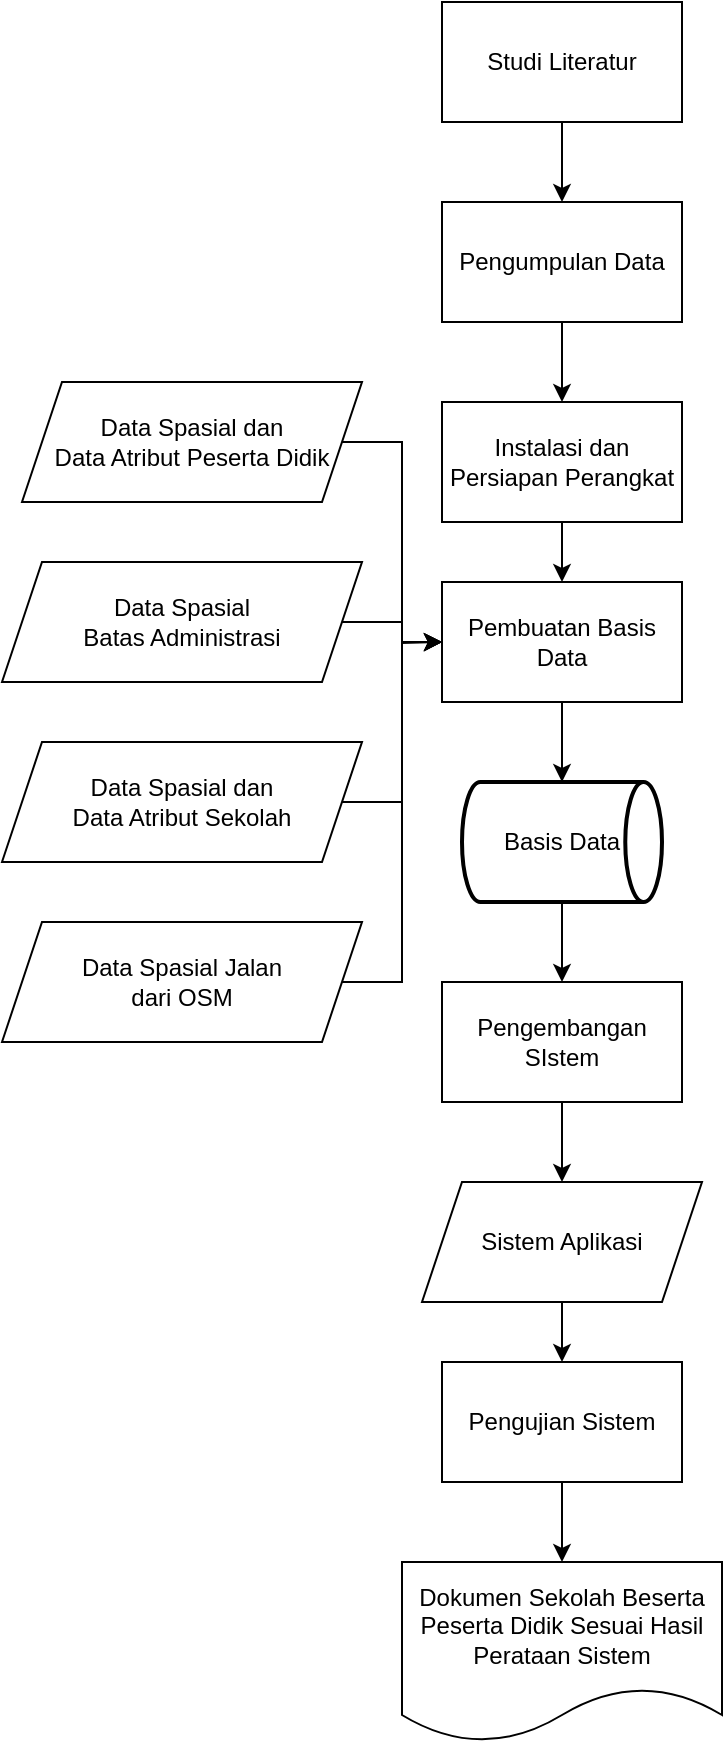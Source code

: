 <mxfile version="24.4.3" type="github">
  <diagram id="C5RBs43oDa-KdzZeNtuy" name="Page-1">
    <mxGraphModel dx="2048" dy="620" grid="1" gridSize="10" guides="1" tooltips="1" connect="1" arrows="1" fold="1" page="1" pageScale="1" pageWidth="827" pageHeight="1169" math="0" shadow="0">
      <root>
        <mxCell id="WIyWlLk6GJQsqaUBKTNV-0" />
        <mxCell id="WIyWlLk6GJQsqaUBKTNV-1" parent="WIyWlLk6GJQsqaUBKTNV-0" />
        <mxCell id="GItkdUXxHumOKDOfEslE-7" style="edgeStyle=orthogonalEdgeStyle;rounded=0;orthogonalLoop=1;jettySize=auto;html=1;entryX=0.5;entryY=0;entryDx=0;entryDy=0;" edge="1" parent="WIyWlLk6GJQsqaUBKTNV-1" source="GItkdUXxHumOKDOfEslE-0" target="GItkdUXxHumOKDOfEslE-1">
          <mxGeometry relative="1" as="geometry" />
        </mxCell>
        <mxCell id="GItkdUXxHumOKDOfEslE-0" value="Studi Literatur" style="rounded=0;whiteSpace=wrap;html=1;" vertex="1" parent="WIyWlLk6GJQsqaUBKTNV-1">
          <mxGeometry x="190" y="110" width="120" height="60" as="geometry" />
        </mxCell>
        <mxCell id="GItkdUXxHumOKDOfEslE-8" style="edgeStyle=orthogonalEdgeStyle;rounded=0;orthogonalLoop=1;jettySize=auto;html=1;entryX=0.5;entryY=0;entryDx=0;entryDy=0;" edge="1" parent="WIyWlLk6GJQsqaUBKTNV-1" source="GItkdUXxHumOKDOfEslE-1" target="GItkdUXxHumOKDOfEslE-6">
          <mxGeometry relative="1" as="geometry" />
        </mxCell>
        <mxCell id="GItkdUXxHumOKDOfEslE-1" value="Pengumpulan Data" style="rounded=0;whiteSpace=wrap;html=1;" vertex="1" parent="WIyWlLk6GJQsqaUBKTNV-1">
          <mxGeometry x="190" y="210" width="120" height="60" as="geometry" />
        </mxCell>
        <mxCell id="GItkdUXxHumOKDOfEslE-13" style="edgeStyle=orthogonalEdgeStyle;rounded=0;orthogonalLoop=1;jettySize=auto;html=1;entryX=0;entryY=0.5;entryDx=0;entryDy=0;" edge="1" parent="WIyWlLk6GJQsqaUBKTNV-1" source="GItkdUXxHumOKDOfEslE-2" target="GItkdUXxHumOKDOfEslE-9">
          <mxGeometry relative="1" as="geometry" />
        </mxCell>
        <mxCell id="GItkdUXxHumOKDOfEslE-2" value="Data Spasial dan &lt;br&gt;Data Atribut Sekolah" style="shape=parallelogram;perimeter=parallelogramPerimeter;whiteSpace=wrap;html=1;fixedSize=1;" vertex="1" parent="WIyWlLk6GJQsqaUBKTNV-1">
          <mxGeometry x="-30" y="480" width="180" height="60" as="geometry" />
        </mxCell>
        <mxCell id="GItkdUXxHumOKDOfEslE-11" style="edgeStyle=orthogonalEdgeStyle;rounded=0;orthogonalLoop=1;jettySize=auto;html=1;entryX=0;entryY=0.5;entryDx=0;entryDy=0;" edge="1" parent="WIyWlLk6GJQsqaUBKTNV-1" source="GItkdUXxHumOKDOfEslE-3" target="GItkdUXxHumOKDOfEslE-9">
          <mxGeometry relative="1" as="geometry" />
        </mxCell>
        <mxCell id="GItkdUXxHumOKDOfEslE-3" value="Data Spasial dan &lt;br&gt;Data Atribut Peserta Didik" style="shape=parallelogram;perimeter=parallelogramPerimeter;whiteSpace=wrap;html=1;fixedSize=1;" vertex="1" parent="WIyWlLk6GJQsqaUBKTNV-1">
          <mxGeometry x="-20" y="300" width="170" height="60" as="geometry" />
        </mxCell>
        <mxCell id="GItkdUXxHumOKDOfEslE-14" style="edgeStyle=orthogonalEdgeStyle;rounded=0;orthogonalLoop=1;jettySize=auto;html=1;entryX=0;entryY=0.5;entryDx=0;entryDy=0;" edge="1" parent="WIyWlLk6GJQsqaUBKTNV-1" source="GItkdUXxHumOKDOfEslE-4" target="GItkdUXxHumOKDOfEslE-9">
          <mxGeometry relative="1" as="geometry" />
        </mxCell>
        <mxCell id="GItkdUXxHumOKDOfEslE-4" value="Data Spasial Jalan&lt;br&gt;dari OSM" style="shape=parallelogram;perimeter=parallelogramPerimeter;whiteSpace=wrap;html=1;fixedSize=1;" vertex="1" parent="WIyWlLk6GJQsqaUBKTNV-1">
          <mxGeometry x="-30" y="570" width="180" height="60" as="geometry" />
        </mxCell>
        <mxCell id="GItkdUXxHumOKDOfEslE-12" style="edgeStyle=orthogonalEdgeStyle;rounded=0;orthogonalLoop=1;jettySize=auto;html=1;" edge="1" parent="WIyWlLk6GJQsqaUBKTNV-1" source="GItkdUXxHumOKDOfEslE-5">
          <mxGeometry relative="1" as="geometry">
            <mxPoint x="190" y="430.0" as="targetPoint" />
          </mxGeometry>
        </mxCell>
        <mxCell id="GItkdUXxHumOKDOfEslE-5" value="Data Spasial &lt;br&gt;Batas Administrasi" style="shape=parallelogram;perimeter=parallelogramPerimeter;whiteSpace=wrap;html=1;fixedSize=1;" vertex="1" parent="WIyWlLk6GJQsqaUBKTNV-1">
          <mxGeometry x="-30" y="390" width="180" height="60" as="geometry" />
        </mxCell>
        <mxCell id="GItkdUXxHumOKDOfEslE-10" style="edgeStyle=orthogonalEdgeStyle;rounded=0;orthogonalLoop=1;jettySize=auto;html=1;entryX=0.5;entryY=0;entryDx=0;entryDy=0;" edge="1" parent="WIyWlLk6GJQsqaUBKTNV-1" source="GItkdUXxHumOKDOfEslE-6" target="GItkdUXxHumOKDOfEslE-9">
          <mxGeometry relative="1" as="geometry" />
        </mxCell>
        <mxCell id="GItkdUXxHumOKDOfEslE-6" value="Instalasi dan Persiapan Perangkat" style="rounded=0;whiteSpace=wrap;html=1;" vertex="1" parent="WIyWlLk6GJQsqaUBKTNV-1">
          <mxGeometry x="190" y="310" width="120" height="60" as="geometry" />
        </mxCell>
        <mxCell id="GItkdUXxHumOKDOfEslE-9" value="Pembuatan Basis Data" style="rounded=0;whiteSpace=wrap;html=1;" vertex="1" parent="WIyWlLk6GJQsqaUBKTNV-1">
          <mxGeometry x="190" y="400" width="120" height="60" as="geometry" />
        </mxCell>
        <mxCell id="GItkdUXxHumOKDOfEslE-21" style="edgeStyle=orthogonalEdgeStyle;rounded=0;orthogonalLoop=1;jettySize=auto;html=1;entryX=0.5;entryY=0;entryDx=0;entryDy=0;" edge="1" parent="WIyWlLk6GJQsqaUBKTNV-1" source="GItkdUXxHumOKDOfEslE-15" target="GItkdUXxHumOKDOfEslE-18">
          <mxGeometry relative="1" as="geometry" />
        </mxCell>
        <mxCell id="GItkdUXxHumOKDOfEslE-15" value="Basis Data" style="strokeWidth=2;html=1;shape=mxgraph.flowchart.direct_data;whiteSpace=wrap;" vertex="1" parent="WIyWlLk6GJQsqaUBKTNV-1">
          <mxGeometry x="200" y="500" width="100" height="60" as="geometry" />
        </mxCell>
        <mxCell id="GItkdUXxHumOKDOfEslE-16" style="edgeStyle=orthogonalEdgeStyle;rounded=0;orthogonalLoop=1;jettySize=auto;html=1;entryX=0.5;entryY=0;entryDx=0;entryDy=0;entryPerimeter=0;" edge="1" parent="WIyWlLk6GJQsqaUBKTNV-1" source="GItkdUXxHumOKDOfEslE-9" target="GItkdUXxHumOKDOfEslE-15">
          <mxGeometry relative="1" as="geometry" />
        </mxCell>
        <mxCell id="GItkdUXxHumOKDOfEslE-22" style="edgeStyle=orthogonalEdgeStyle;rounded=0;orthogonalLoop=1;jettySize=auto;html=1;entryX=0.5;entryY=0;entryDx=0;entryDy=0;" edge="1" parent="WIyWlLk6GJQsqaUBKTNV-1" source="GItkdUXxHumOKDOfEslE-18" target="GItkdUXxHumOKDOfEslE-19">
          <mxGeometry relative="1" as="geometry" />
        </mxCell>
        <mxCell id="GItkdUXxHumOKDOfEslE-18" value="Pengembangan SIstem" style="rounded=0;whiteSpace=wrap;html=1;" vertex="1" parent="WIyWlLk6GJQsqaUBKTNV-1">
          <mxGeometry x="190" y="600" width="120" height="60" as="geometry" />
        </mxCell>
        <mxCell id="GItkdUXxHumOKDOfEslE-23" style="edgeStyle=orthogonalEdgeStyle;rounded=0;orthogonalLoop=1;jettySize=auto;html=1;" edge="1" parent="WIyWlLk6GJQsqaUBKTNV-1" source="GItkdUXxHumOKDOfEslE-19" target="GItkdUXxHumOKDOfEslE-20">
          <mxGeometry relative="1" as="geometry" />
        </mxCell>
        <mxCell id="GItkdUXxHumOKDOfEslE-19" value="Sistem Aplikasi" style="shape=parallelogram;perimeter=parallelogramPerimeter;whiteSpace=wrap;html=1;fixedSize=1;" vertex="1" parent="WIyWlLk6GJQsqaUBKTNV-1">
          <mxGeometry x="180" y="700" width="140" height="60" as="geometry" />
        </mxCell>
        <mxCell id="GItkdUXxHumOKDOfEslE-25" style="edgeStyle=orthogonalEdgeStyle;rounded=0;orthogonalLoop=1;jettySize=auto;html=1;" edge="1" parent="WIyWlLk6GJQsqaUBKTNV-1" source="GItkdUXxHumOKDOfEslE-20" target="GItkdUXxHumOKDOfEslE-24">
          <mxGeometry relative="1" as="geometry" />
        </mxCell>
        <mxCell id="GItkdUXxHumOKDOfEslE-20" value="Pengujian Sistem" style="rounded=0;whiteSpace=wrap;html=1;" vertex="1" parent="WIyWlLk6GJQsqaUBKTNV-1">
          <mxGeometry x="190" y="790" width="120" height="60" as="geometry" />
        </mxCell>
        <mxCell id="GItkdUXxHumOKDOfEslE-24" value="Dokumen Sekolah Beserta Peserta Didik Sesuai Hasil Perataan Sistem" style="shape=document;whiteSpace=wrap;html=1;boundedLbl=1;" vertex="1" parent="WIyWlLk6GJQsqaUBKTNV-1">
          <mxGeometry x="170" y="890" width="160" height="90" as="geometry" />
        </mxCell>
      </root>
    </mxGraphModel>
  </diagram>
</mxfile>
